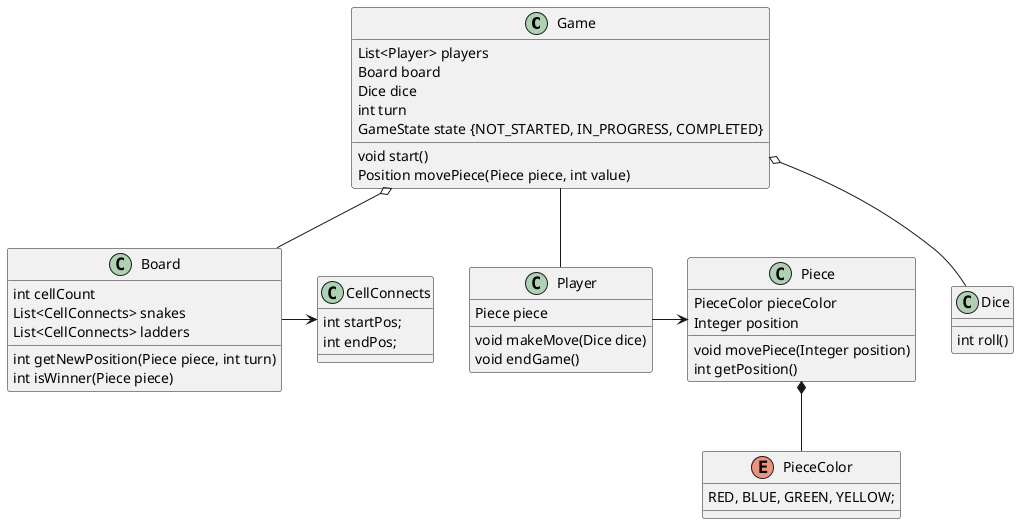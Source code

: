 @startuml
'https://plantuml.com/class-diagram

class Game {
    List<Player> players
    Board board
    Dice dice
    int turn
    GameState state {NOT_STARTED, IN_PROGRESS, COMPLETED}
    void start()
    Position movePiece(Piece piece, int value)
}

Game o-- Dice
Game o-- Board
Game -- Player


class Board {
    int cellCount
    List<CellConnects> snakes
    List<CellConnects> ladders

    int getNewPosition(Piece piece, int turn)
    int isWinner(Piece piece)
}

class CellConnects {
    int startPos;
    int endPos;
}

Board -> CellConnects

class Dice {
    int roll()
}
class Player{
    Piece piece

    void makeMove(Dice dice)
    void endGame()
}

Player -> Piece
class Piece {
    PieceColor pieceColor
    Integer position

    void movePiece(Integer position)
    int getPosition()

}
Piece *-- PieceColor

enum PieceColor {
    RED, BLUE, GREEN, YELLOW;
}


@enduml
